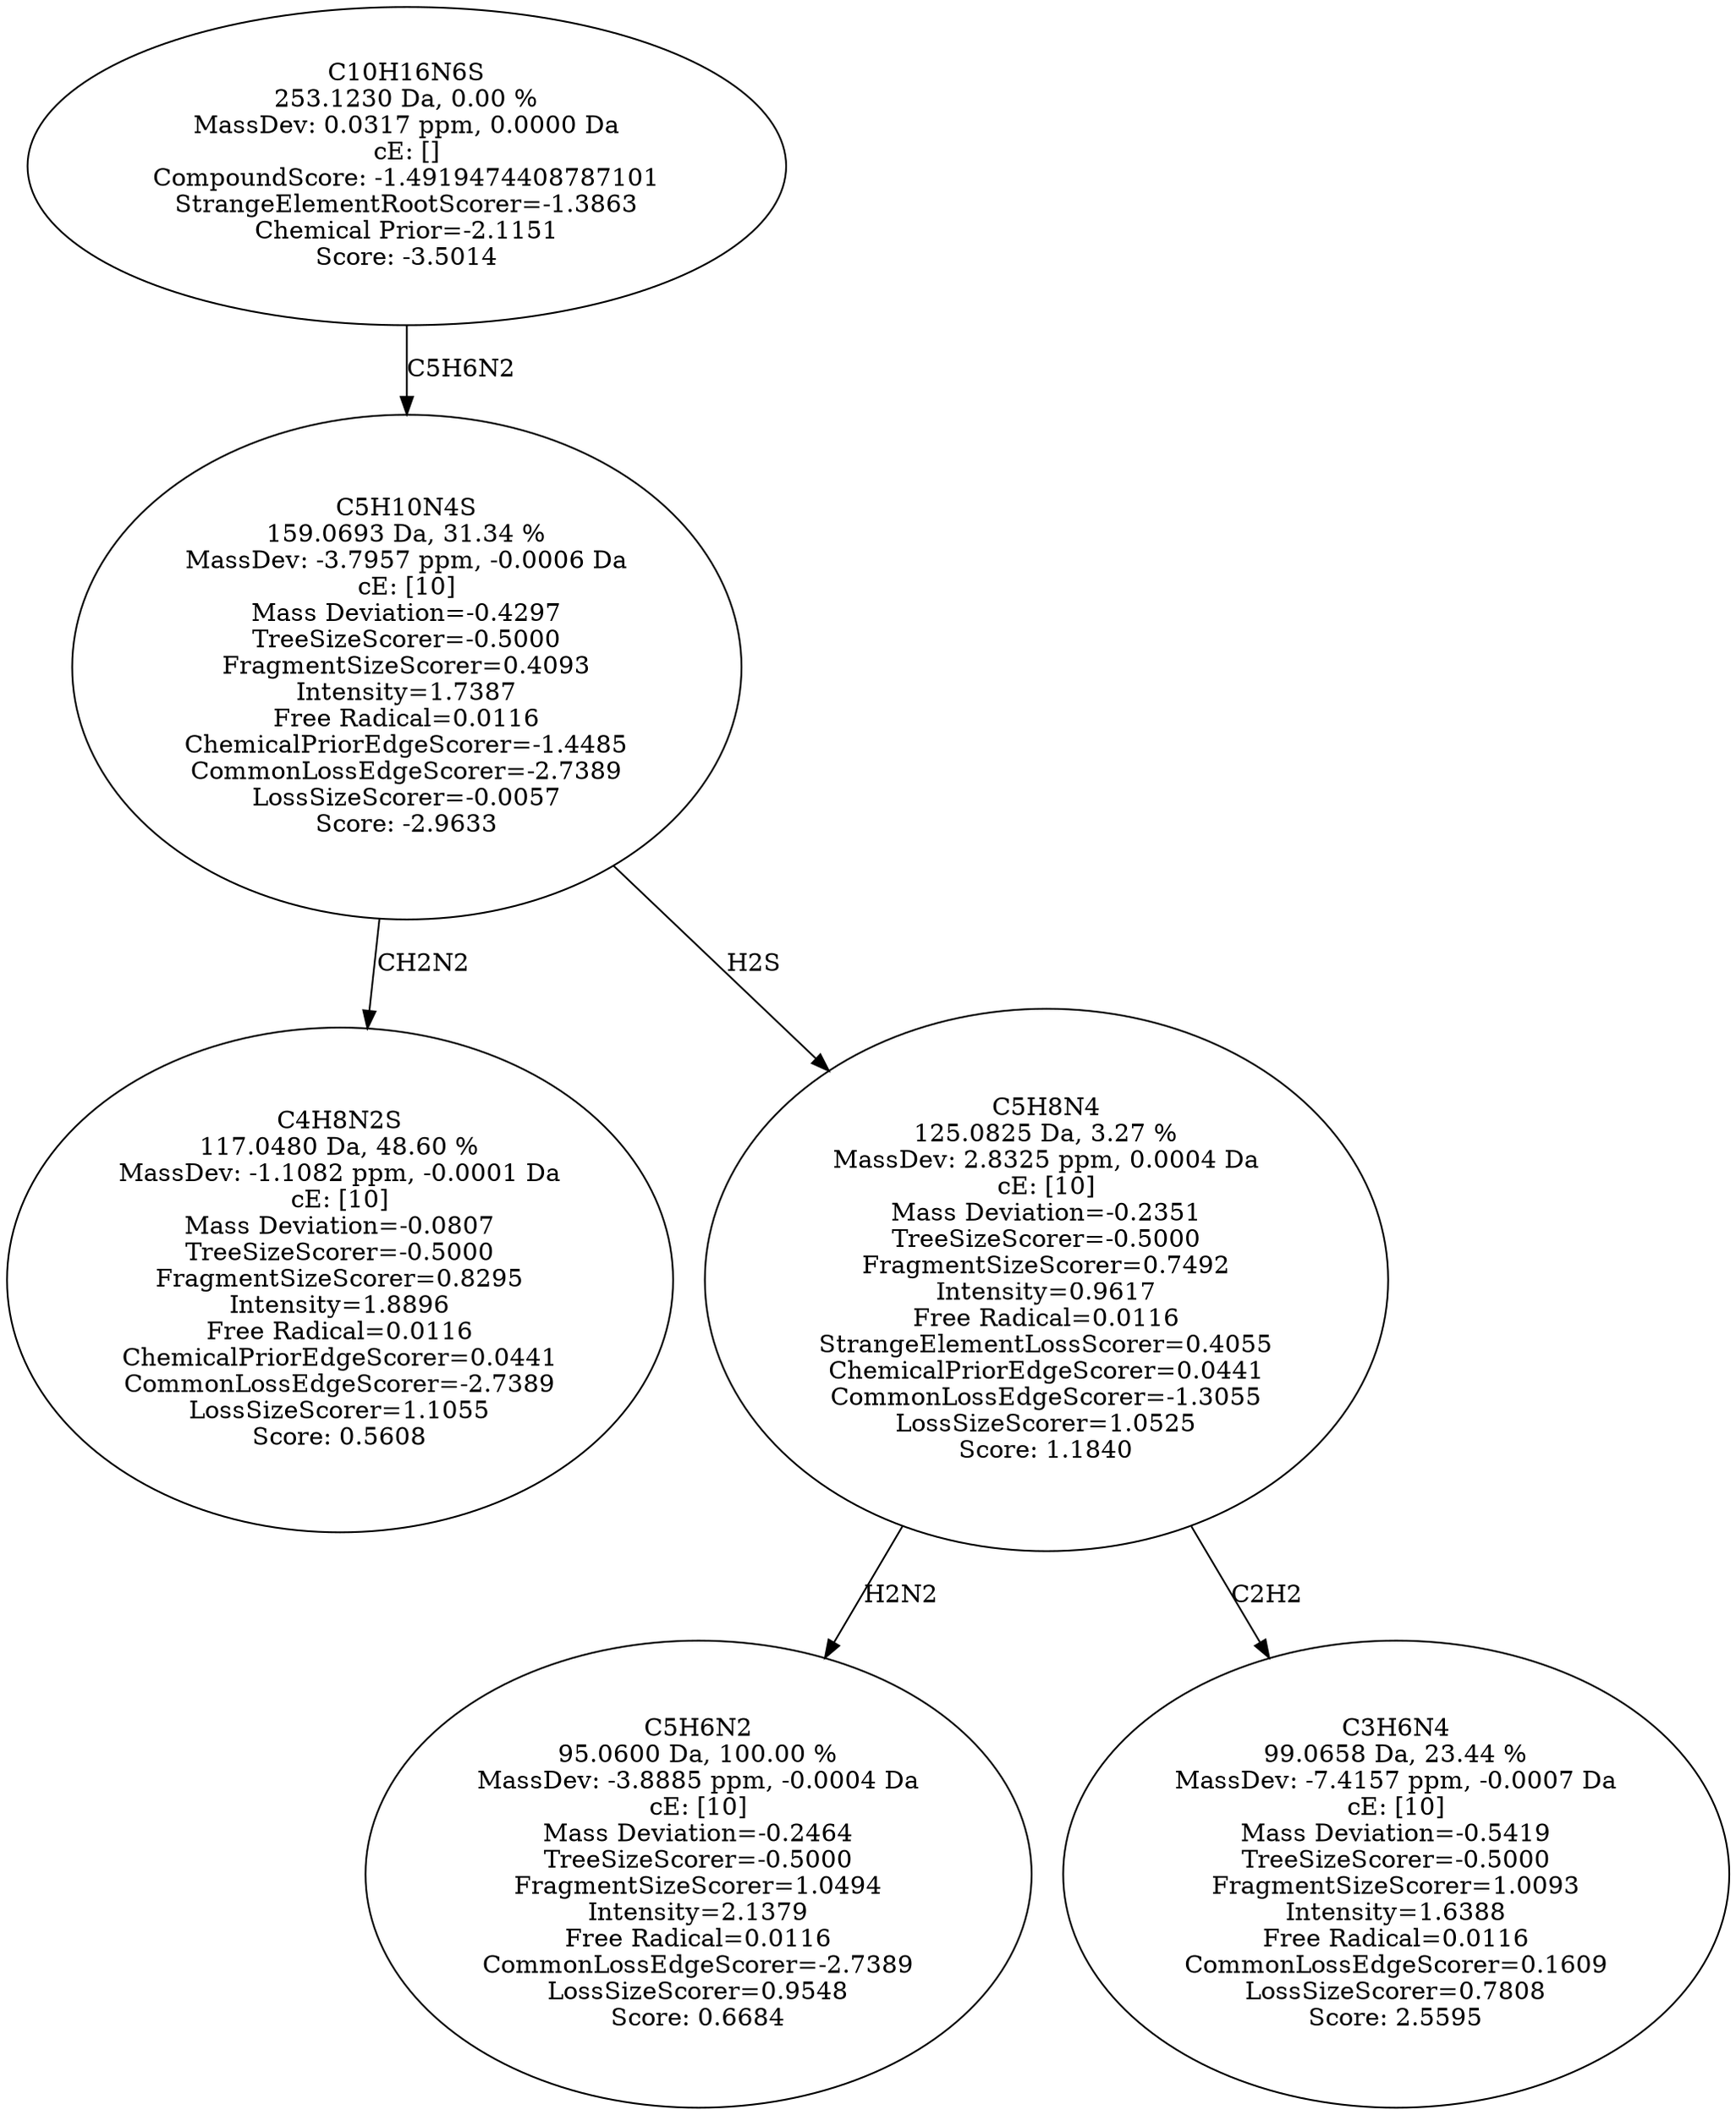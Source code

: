 strict digraph {
v1 [label="C4H8N2S\n117.0480 Da, 48.60 %\nMassDev: -1.1082 ppm, -0.0001 Da\ncE: [10]\nMass Deviation=-0.0807\nTreeSizeScorer=-0.5000\nFragmentSizeScorer=0.8295\nIntensity=1.8896\nFree Radical=0.0116\nChemicalPriorEdgeScorer=0.0441\nCommonLossEdgeScorer=-2.7389\nLossSizeScorer=1.1055\nScore: 0.5608"];
v2 [label="C5H6N2\n95.0600 Da, 100.00 %\nMassDev: -3.8885 ppm, -0.0004 Da\ncE: [10]\nMass Deviation=-0.2464\nTreeSizeScorer=-0.5000\nFragmentSizeScorer=1.0494\nIntensity=2.1379\nFree Radical=0.0116\nCommonLossEdgeScorer=-2.7389\nLossSizeScorer=0.9548\nScore: 0.6684"];
v3 [label="C3H6N4\n99.0658 Da, 23.44 %\nMassDev: -7.4157 ppm, -0.0007 Da\ncE: [10]\nMass Deviation=-0.5419\nTreeSizeScorer=-0.5000\nFragmentSizeScorer=1.0093\nIntensity=1.6388\nFree Radical=0.0116\nCommonLossEdgeScorer=0.1609\nLossSizeScorer=0.7808\nScore: 2.5595"];
v4 [label="C5H8N4\n125.0825 Da, 3.27 %\nMassDev: 2.8325 ppm, 0.0004 Da\ncE: [10]\nMass Deviation=-0.2351\nTreeSizeScorer=-0.5000\nFragmentSizeScorer=0.7492\nIntensity=0.9617\nFree Radical=0.0116\nStrangeElementLossScorer=0.4055\nChemicalPriorEdgeScorer=0.0441\nCommonLossEdgeScorer=-1.3055\nLossSizeScorer=1.0525\nScore: 1.1840"];
v5 [label="C5H10N4S\n159.0693 Da, 31.34 %\nMassDev: -3.7957 ppm, -0.0006 Da\ncE: [10]\nMass Deviation=-0.4297\nTreeSizeScorer=-0.5000\nFragmentSizeScorer=0.4093\nIntensity=1.7387\nFree Radical=0.0116\nChemicalPriorEdgeScorer=-1.4485\nCommonLossEdgeScorer=-2.7389\nLossSizeScorer=-0.0057\nScore: -2.9633"];
v6 [label="C10H16N6S\n253.1230 Da, 0.00 %\nMassDev: 0.0317 ppm, 0.0000 Da\ncE: []\nCompoundScore: -1.4919474408787101\nStrangeElementRootScorer=-1.3863\nChemical Prior=-2.1151\nScore: -3.5014"];
v5 -> v1 [label="CH2N2"];
v4 -> v2 [label="H2N2"];
v4 -> v3 [label="C2H2"];
v5 -> v4 [label="H2S"];
v6 -> v5 [label="C5H6N2"];
}